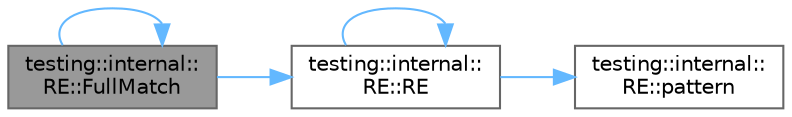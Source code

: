 digraph "testing::internal::RE::FullMatch"
{
 // LATEX_PDF_SIZE
  bgcolor="transparent";
  edge [fontname=Helvetica,fontsize=10,labelfontname=Helvetica,labelfontsize=10];
  node [fontname=Helvetica,fontsize=10,shape=box,height=0.2,width=0.4];
  rankdir="LR";
  Node1 [id="Node000001",label="testing::internal::\lRE::FullMatch",height=0.2,width=0.4,color="gray40", fillcolor="grey60", style="filled", fontcolor="black",tooltip=" "];
  Node1 -> Node1 [id="edge1_Node000001_Node000001",color="steelblue1",style="solid",tooltip=" "];
  Node1 -> Node2 [id="edge2_Node000001_Node000002",color="steelblue1",style="solid",tooltip=" "];
  Node2 [id="Node000002",label="testing::internal::\lRE::RE",height=0.2,width=0.4,color="grey40", fillcolor="white", style="filled",URL="$classtesting_1_1internal_1_1_r_e.html#ab215dbc2565fce641e1746ca43e9d68a",tooltip=" "];
  Node2 -> Node3 [id="edge3_Node000002_Node000003",color="steelblue1",style="solid",tooltip=" "];
  Node3 [id="Node000003",label="testing::internal::\lRE::pattern",height=0.2,width=0.4,color="grey40", fillcolor="white", style="filled",URL="$classtesting_1_1internal_1_1_r_e.html#a755aa35fb49255d8d17bd5451cdedc5e",tooltip=" "];
  Node2 -> Node2 [id="edge4_Node000002_Node000002",color="steelblue1",style="solid",tooltip=" "];
}
